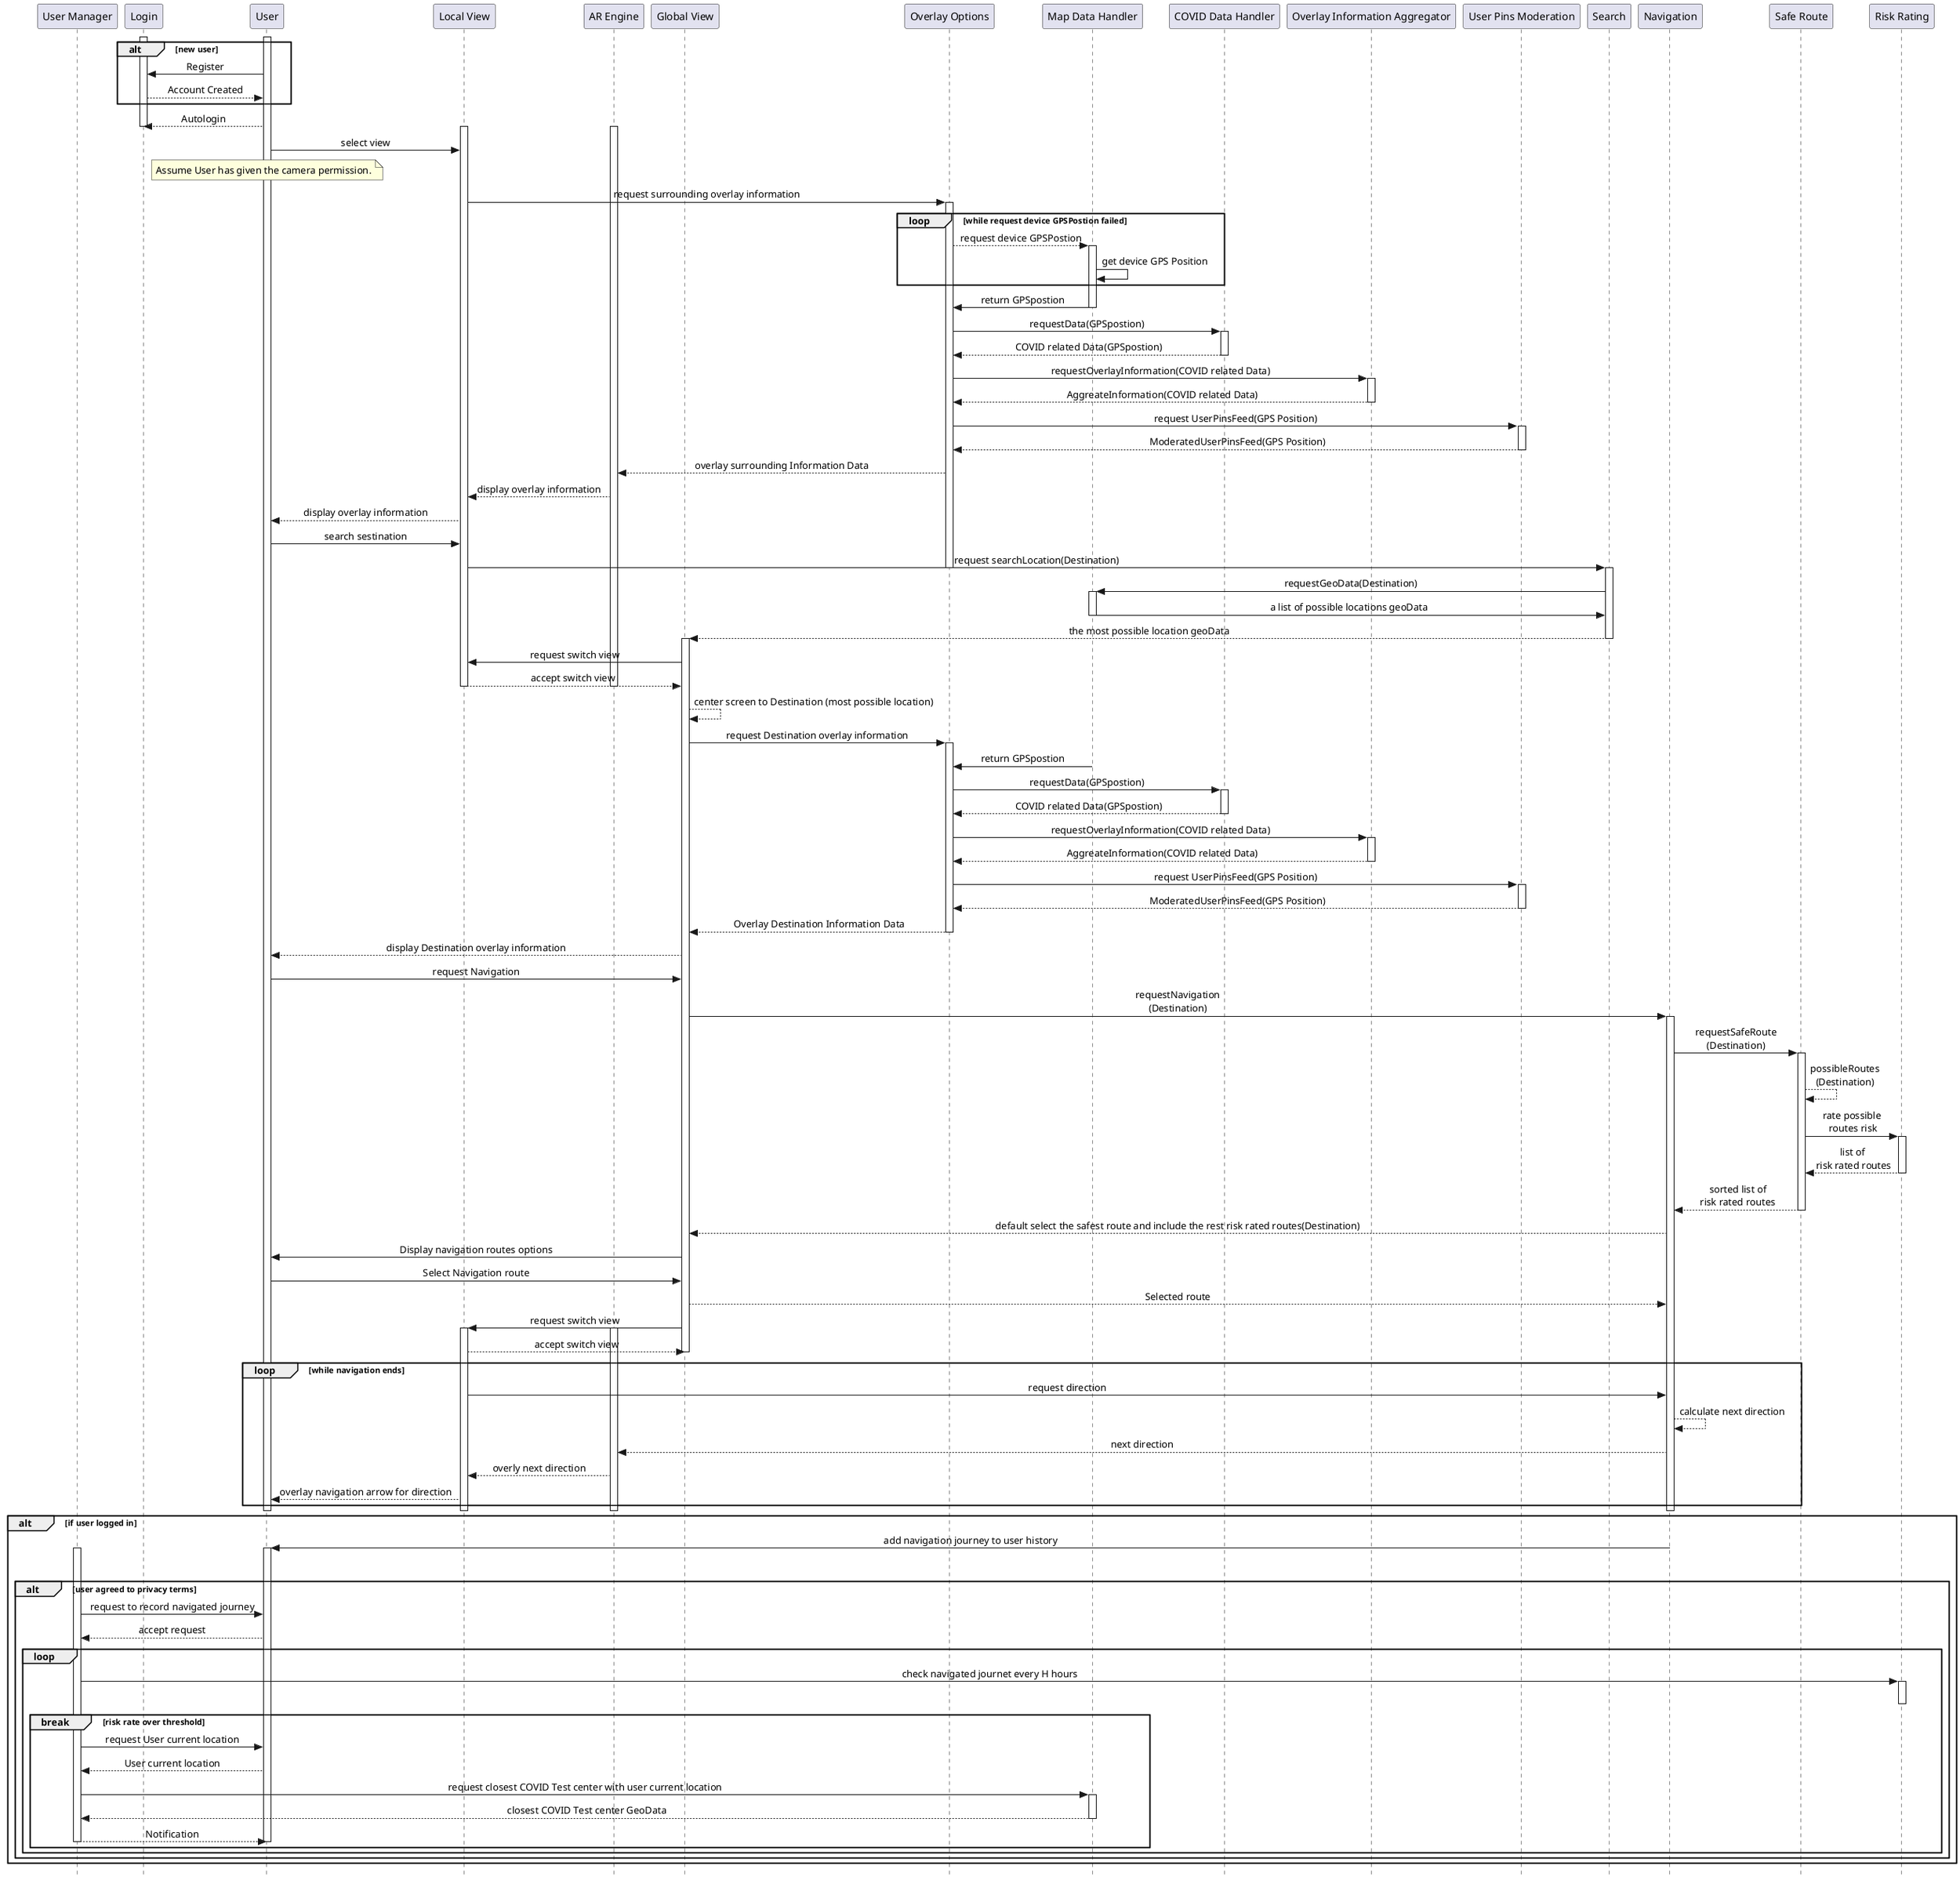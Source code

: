 @startuml BUS-B6-1
skinparam Style strictuml
skinparam SequenceMessageAlignment center
participant "User Manager"
participant "Login"
participant "User"
participant "Local View"
participant "AR Engine"
participant "Global View"
participant "Overlay Options"

activate User
activate Login
alt new user
    User -> Login: Register
    Login --> User: Account Created
end 

User --> Login: Autologin

deactivate Login
activate "Local View"
activate "AR Engine"
User -> "Local View": select view
note over User: Assume User has given the camera permission.
"Local View" -> "Overlay Options": request surrounding overlay information
activate "Overlay Options"
loop while request device GPSPostion failed
    "Overlay Options" --> "Map Data Handler": request device GPSPostion
    activate "Map Data Handler"
    "Map Data Handler" -> "Map Data Handler": get device GPS Position
end
"Map Data Handler" -> "Overlay Options": return GPSpostion
deactivate "Map Data Handler"

"Overlay Options" -> "COVID Data Handler": requestData(GPSpostion)
activate "COVID Data Handler"
"COVID Data Handler" --> "Overlay Options": COVID related Data(GPSpostion)
deactivate "COVID Data Handler"

"Overlay Options" -> "Overlay Information Aggregator": requestOverlayInformation(COVID related Data)
activate "Overlay Information Aggregator"
"Overlay Information Aggregator" --> "Overlay Options": AggreateInformation(COVID related Data)
deactivate "Overlay Information Aggregator"

"Overlay Options" -> "User Pins Moderation": request UserPinsFeed(GPS Position)
activate "User Pins Moderation"
"User Pins Moderation" --> "Overlay Options": ModeratedUserPinsFeed(GPS Position)
deactivate "User Pins Moderation"

"Overlay Options" --> "AR Engine": overlay surrounding Information Data
"AR Engine" --> "Local View": display overlay information
"Local View" --> "User": display overlay information

User -> "Local View": search sestination
"Local View" -> "Search": request searchLocation(Destination)
deactivate "Overlay Options"

activate "Search"
"Search" -> "Map Data Handler": requestGeoData(Destination)
activate "Map Data Handler"
"Map Data Handler" -> "Search": a list of possible locations geoData
deactivate "Map Data Handler"
"Search" --> "Global View": the most possible location geoData
deactivate "Search"
activate "Global View"
"Global View" -> "Local View": request switch view
"Local View" --> "Global View": accept switch view
deactivate "Local View"
deactivate "AR Engine"
"Global View" --> "Global View": center screen to Destination (most possible location)
"Global View" -> "Overlay Options": request Destination overlay information
activate "Overlay Options"
"Map Data Handler" -> "Overlay Options": return GPSpostion
deactivate "Map Data Handler"

"Overlay Options" -> "COVID Data Handler": requestData(GPSpostion)
activate "COVID Data Handler"
"COVID Data Handler" --> "Overlay Options": COVID related Data(GPSpostion)
deactivate "COVID Data Handler"

"Overlay Options" -> "Overlay Information Aggregator": requestOverlayInformation(COVID related Data)
activate "Overlay Information Aggregator"
"Overlay Information Aggregator" --> "Overlay Options": AggreateInformation(COVID related Data)
deactivate "Overlay Information Aggregator"

"Overlay Options" -> "User Pins Moderation": request UserPinsFeed(GPS Position)
activate "User Pins Moderation"
"User Pins Moderation" --> "Overlay Options": ModeratedUserPinsFeed(GPS Position)
deactivate "User Pins Moderation"

"Overlay Options" --> "Global View": Overlay Destination Information Data
deactivate "Overlay Options"
"Global View" --> "User": display Destination overlay information

"User" -> "Global View": request Navigation
"Global View" -> "Navigation": requestNavigation\n(Destination)
activate "Navigation"
"Navigation" -> "Safe Route": requestSafeRoute\n(Destination)
activate "Safe Route"
"Safe Route" --> "Safe Route": possibleRoutes\n(Destination)
"Safe Route" -> "Risk Rating": rate possible\n routes risk
activate "Risk Rating"
"Risk Rating" --> "Safe Route": list of \nrisk rated routes
deactivate "Risk Rating"
"Safe Route" --> "Navigation": sorted list of\nrisk rated routes
deactivate "Safe Route"
"Navigation" --> "Global View": default select the safest route and include the rest risk rated routes(Destination)
"Global View" -> "User": Display navigation routes options
"User" -> "Global View": Select Navigation route
"Global View" --> "Navigation": Selected route

"Global View"->"Local View": request switch view
activate "Local View"
activate "AR Engine"
"Local View" --> "Global View": accept switch view
deactivate "Global View"
loop while navigation ends
    "Local View" -> "Navigation": request direction
    "Navigation" --> "Navigation": calculate next direction
    "Navigation" --> "AR Engine": next direction
    "AR Engine" --> "Local View": overly next direction
    "Local View" --> "User": overlay navigation arrow for direction
end
deactivate "Navigation"
deactivate "Local View"
deactivate "AR Engine"
deactivate "User"

alt if user logged in
    activate "Navigation"
    "Navigation" -> "User": add navigation journey to user history 
    activate "User"
    deactivate "Navigation"
    alt user agreed to privacy terms
        activate "User Manager"
        "User Manager" -> "User": request to record navigated journey
        "User" --> "User Manager": accept request
        loop 
            "User Manager" -> "Risk Rating": check navigated journet every H hours
            activate "Risk Rating"
            break risk rate over threshold
                deactivate "Risk Rating"
                "User Manager" -> "User": request User current location
                "User" --> "User Manager": User current location
                "User Manager" -> "Map Data Handler": request closest COVID Test center with user current location
                activate "Map Data Handler"
                "Map Data Handler" --> "User Manager": closest COVID Test center GeoData
                deactivate "Map Data Handler"
                "User Manager" --> "User": Notification
                deactivate "User Manager"
                deactivate "User"
            end
        end
    end
end
@enduml